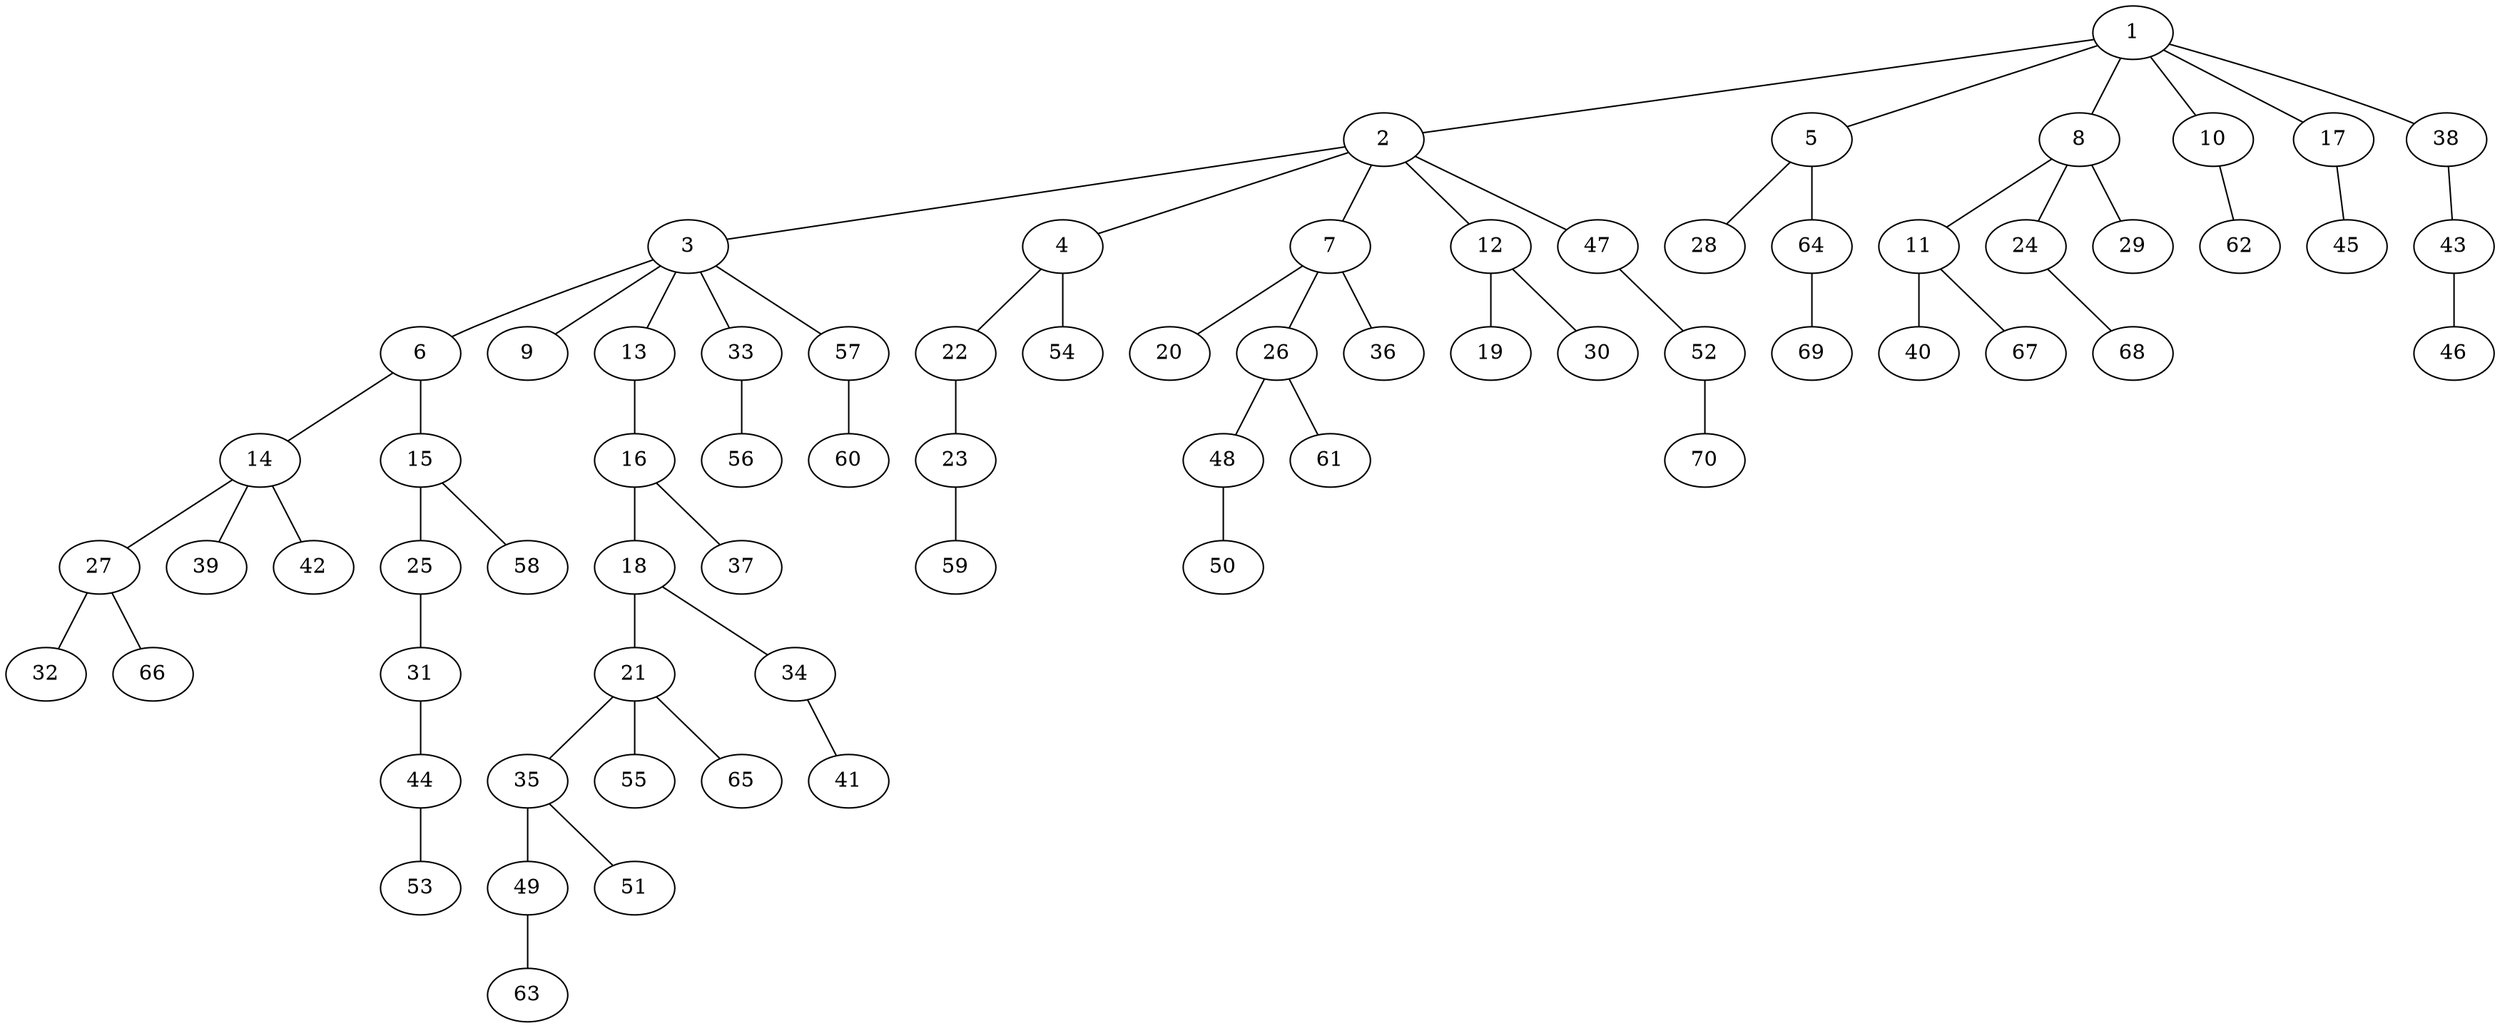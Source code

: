 graph graphname {1--2
1--5
1--8
1--10
1--17
1--38
2--3
2--4
2--7
2--12
2--47
3--6
3--9
3--13
3--33
3--57
4--22
4--54
5--28
5--64
6--14
6--15
7--20
7--26
7--36
8--11
8--24
8--29
10--62
11--40
11--67
12--19
12--30
13--16
14--27
14--39
14--42
15--25
15--58
16--18
16--37
17--45
18--21
18--34
21--35
21--55
21--65
22--23
23--59
24--68
25--31
26--48
26--61
27--32
27--66
31--44
33--56
34--41
35--49
35--51
38--43
43--46
44--53
47--52
48--50
49--63
52--70
57--60
64--69
}